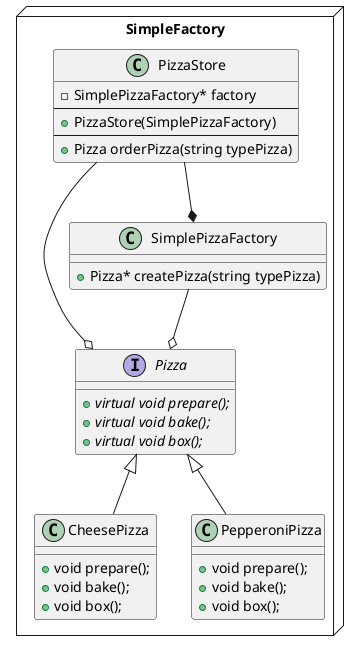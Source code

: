 @startuml
allowmixing
package SimpleFactory <<Node>>
{
    interface Pizza
    {
        + {abstract} virtual void prepare();
        + {abstract} virtual void bake();
        + {abstract} virtual void box();
    }

    class CheesePizza
    {
       + void prepare();
       + void bake();
       + void box();
    }

    class PepperoniPizza
    {
       + void prepare();
       + void bake();
       + void box();
    }

    Pizza <|-- CheesePizza
    Pizza <|-- PepperoniPizza

    class SimplePizzaFactory
    {
        + Pizza* createPizza(string typePizza)
    }

    class PizzaStore
    {
        - SimplePizzaFactory* factory
        --
        + PizzaStore(SimplePizzaFactory)
        --
        + Pizza orderPizza(string typePizza)
    }

    PizzaStore --* SimplePizzaFactory
    'PizzaStore --o SimplePizzaFactory
    PizzaStore --o Pizza
    SimplePizzaFactory --o Pizza
}
@enduml